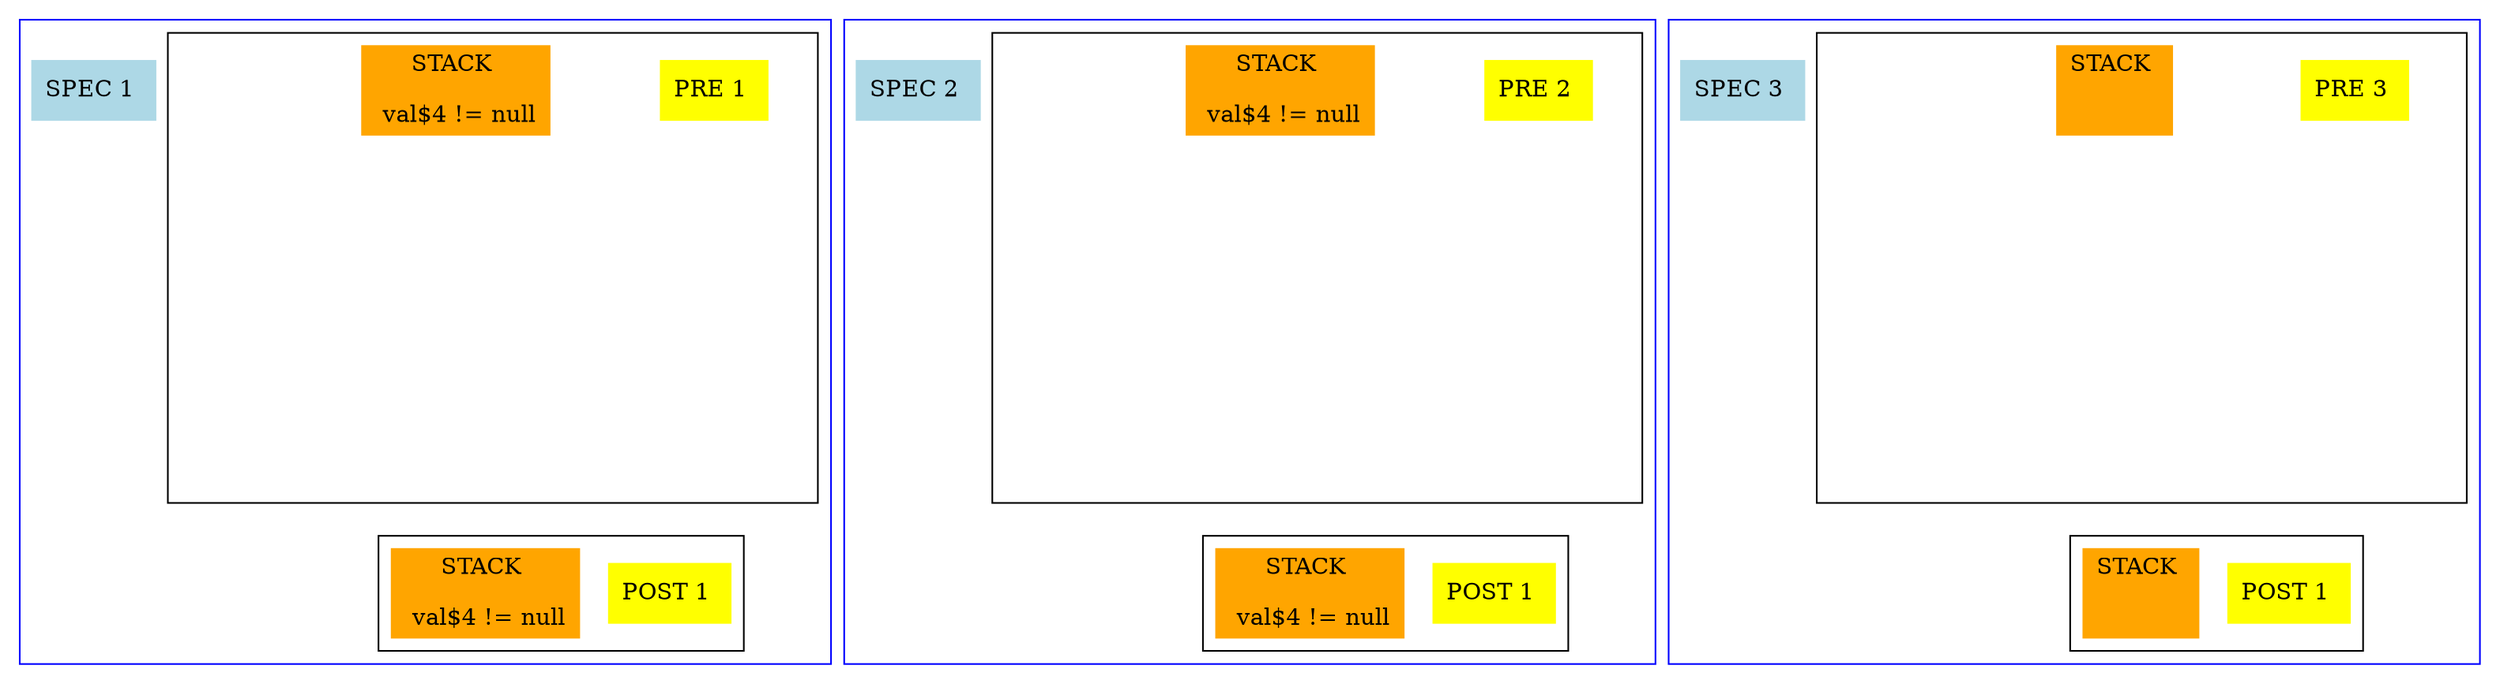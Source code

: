 #### Dotty version:  ####



digraph main { 
node [shape=box]; 

 compound = true; 

 subgraph cluster_515 { color=blue 

 state516L0 [label="SPEC 1 ",  style=filled, color= lightblue]

 subgraph cluster_prop_2 { color=black 

 PRE519L0 [label="PRE 1 ",  style=filled, color= yellow]
subgraph {
 node [shape=box]; 
 state_pi_2 [label="STACK \n\n val$4 != null" color=orange style=filled]
  inv_11 [style=invis]
  inv_111 [style=invis]
  inv_1111 [style=invis]
  inv_12 [style=invis]
  inv_122 [style=invis]
  inv_1222 [style=invis]
  inv_13 [style=invis]
  inv_133 [style=invis]
  inv_1333 [style=invis]
  inv_14 [style=invis]
  inv_144 [style=invis]
  inv_1444 [style=invis]
  state_pi_2 -> inv_11 [style=invis]
  inv_11 -> inv_111 [style=invis]
  inv_111 -> inv_1111 [style=invis]
  state_pi_2 -> inv_12 [style=invis]
  inv_12 -> inv_122 [style=invis]
  inv_122 -> inv_1222 [style=invis]
  state_pi_2 -> inv_13 [style=invis]
  inv_13 -> inv_133 [style=invis]
  inv_133 -> inv_1333 [style=invis]
  state_pi_2 -> inv_14 [style=invis]
  inv_14 -> inv_144 [style=invis]
  inv_144 -> inv_1444 [style=invis]
}

 } 

 subgraph cluster_prop_3 { color=black 

 POST528L0 [label="POST 1 ",  style=filled, color= yellow]
subgraph {
 node [shape=box]; 
 state_pi_3 [label="STACK \n\n val$4 != null" color=orange style=filled]
}

 } 
  inv_1111 -> state_pi_3 [style=invis]
  inv_1222 -> state_pi_3 [style=invis]
  inv_1333 -> state_pi_3 [style=invis]
  inv_1444 -> state_pi_3 [style=invis]

 } 

 subgraph cluster_537 { color=blue 

 state538L0 [label="SPEC 2 ",  style=filled, color= lightblue]

 subgraph cluster_prop_5 { color=black 

 PRE541L0 [label="PRE 2 ",  style=filled, color= yellow]
subgraph {
 node [shape=box]; 
 state_pi_5 [label="STACK \n\n val$4 != null" color=orange style=filled]
  inv_21 [style=invis]
  inv_211 [style=invis]
  inv_2111 [style=invis]
  inv_22 [style=invis]
  inv_222 [style=invis]
  inv_2222 [style=invis]
  inv_23 [style=invis]
  inv_233 [style=invis]
  inv_2333 [style=invis]
  inv_24 [style=invis]
  inv_244 [style=invis]
  inv_2444 [style=invis]
  state_pi_5 -> inv_21 [style=invis]
  inv_21 -> inv_211 [style=invis]
  inv_211 -> inv_2111 [style=invis]
  state_pi_5 -> inv_22 [style=invis]
  inv_22 -> inv_222 [style=invis]
  inv_222 -> inv_2222 [style=invis]
  state_pi_5 -> inv_23 [style=invis]
  inv_23 -> inv_233 [style=invis]
  inv_233 -> inv_2333 [style=invis]
  state_pi_5 -> inv_24 [style=invis]
  inv_24 -> inv_244 [style=invis]
  inv_244 -> inv_2444 [style=invis]
}

 } 

 subgraph cluster_prop_6 { color=black 

 POST551L0 [label="POST 1 ",  style=filled, color= yellow]
subgraph {
 node [shape=box]; 
 state_pi_6 [label="STACK \n\n val$4 != null" color=orange style=filled]
}

 } 
  inv_2111 -> state_pi_6 [style=invis]
  inv_2222 -> state_pi_6 [style=invis]
  inv_2333 -> state_pi_6 [style=invis]
  inv_2444 -> state_pi_6 [style=invis]

 } 

 subgraph cluster_561 { color=blue 

 state562L0 [label="SPEC 3 ",  style=filled, color= lightblue]

 subgraph cluster_prop_8 { color=black 

 PRE565L0 [label="PRE 3 ",  style=filled, color= yellow]
subgraph {
 node [shape=box]; 
 state_pi_8 [label="STACK \n\n " color=orange style=filled]
  inv_31 [style=invis]
  inv_311 [style=invis]
  inv_3111 [style=invis]
  inv_32 [style=invis]
  inv_322 [style=invis]
  inv_3222 [style=invis]
  inv_33 [style=invis]
  inv_333 [style=invis]
  inv_3333 [style=invis]
  inv_34 [style=invis]
  inv_344 [style=invis]
  inv_3444 [style=invis]
  state_pi_8 -> inv_31 [style=invis]
  inv_31 -> inv_311 [style=invis]
  inv_311 -> inv_3111 [style=invis]
  state_pi_8 -> inv_32 [style=invis]
  inv_32 -> inv_322 [style=invis]
  inv_322 -> inv_3222 [style=invis]
  state_pi_8 -> inv_33 [style=invis]
  inv_33 -> inv_333 [style=invis]
  inv_333 -> inv_3333 [style=invis]
  state_pi_8 -> inv_34 [style=invis]
  inv_34 -> inv_344 [style=invis]
  inv_344 -> inv_3444 [style=invis]
}

 } 

 subgraph cluster_prop_9 { color=black 

 POST576L0 [label="POST 1 ",  style=filled, color= yellow]
subgraph {
 node [shape=box]; 
 state_pi_9 [label="STACK \n\n " color=orange style=filled]
}

 } 
  inv_3111 -> state_pi_9 [style=invis]
  inv_3222 -> state_pi_9 [style=invis]
  inv_3333 -> state_pi_9 [style=invis]
  inv_3444 -> state_pi_9 [style=invis]

 } 

}

